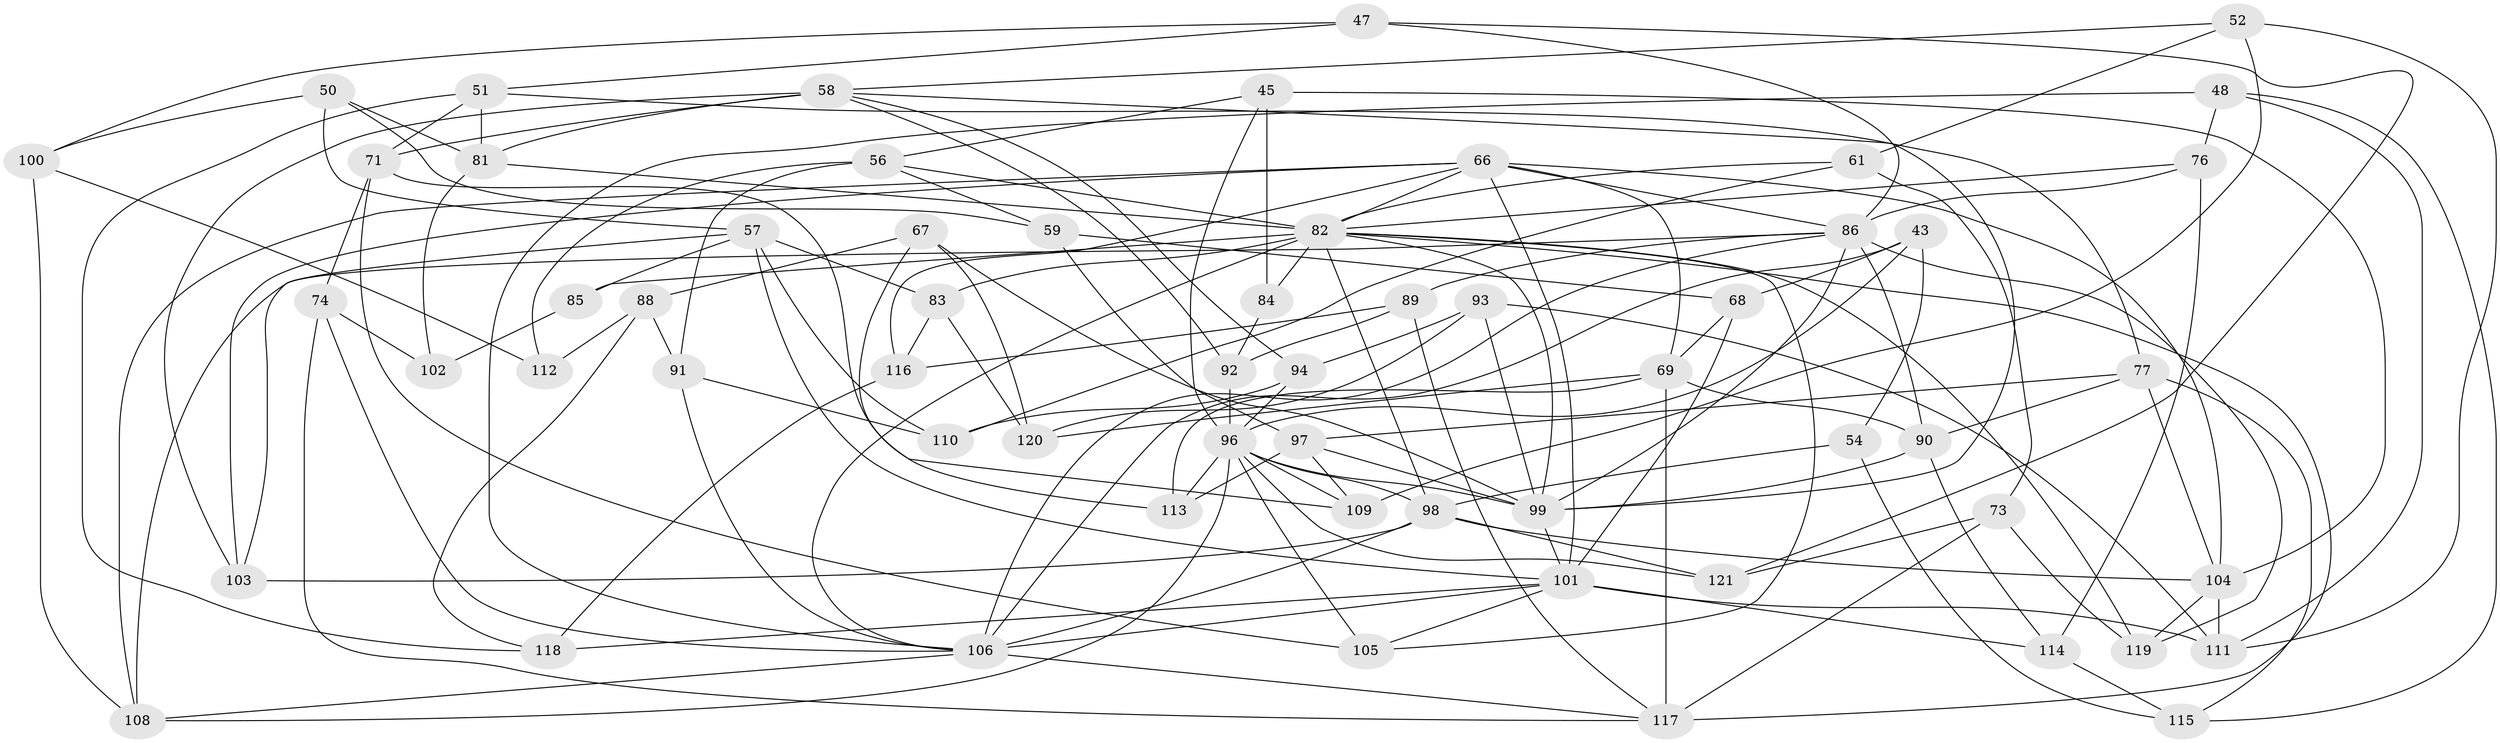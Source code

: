 // original degree distribution, {4: 1.0}
// Generated by graph-tools (version 1.1) at 2025/02/03/04/25 22:02:59]
// undirected, 60 vertices, 150 edges
graph export_dot {
graph [start="1"]
  node [color=gray90,style=filled];
  43 [super="+12"];
  45 [super="+35"];
  47;
  48;
  50;
  51 [super="+37"];
  52;
  54;
  56 [super="+19"];
  57 [super="+36"];
  58 [super="+5+29"];
  59;
  61;
  66 [super="+20+25+60"];
  67;
  68;
  69 [super="+64"];
  71 [super="+62"];
  73;
  74;
  76;
  77 [super="+55"];
  81 [super="+22"];
  82 [super="+80+11+16+63"];
  83;
  84;
  85 [super="+38"];
  86 [super="+75"];
  88;
  89;
  90 [super="+4+10"];
  91;
  92;
  93;
  94;
  96 [super="+3+23+9+34+72"];
  97 [super="+28"];
  98 [super="+41+44"];
  99 [super="+87"];
  100;
  101 [super="+26+49"];
  102;
  103;
  104 [super="+65"];
  105;
  106 [super="+17+40"];
  108 [super="+79"];
  109;
  110;
  111 [super="+46"];
  112;
  113 [super="+95+70"];
  114;
  115;
  116;
  117 [super="+27+53+107"];
  118;
  119 [super="+78"];
  120;
  121;
  43 -- 54 [weight=2];
  43 -- 68;
  43 -- 96;
  43 -- 106 [weight=2];
  45 -- 104 [weight=2];
  45 -- 84 [weight=2];
  45 -- 56;
  45 -- 96;
  47 -- 121;
  47 -- 100;
  47 -- 51;
  47 -- 86;
  48 -- 115;
  48 -- 76;
  48 -- 106;
  48 -- 111;
  50 -- 59;
  50 -- 100;
  50 -- 81;
  50 -- 57;
  51 -- 77;
  51 -- 81 [weight=2];
  51 -- 118;
  51 -- 71;
  52 -- 111;
  52 -- 109;
  52 -- 61;
  52 -- 58;
  54 -- 115;
  54 -- 98;
  56 -- 59;
  56 -- 112 [weight=2];
  56 -- 91;
  56 -- 82;
  57 -- 110;
  57 -- 85;
  57 -- 103;
  57 -- 83;
  57 -- 101;
  58 -- 94;
  58 -- 71 [weight=2];
  58 -- 99;
  58 -- 103;
  58 -- 81;
  58 -- 92;
  59 -- 68;
  59 -- 97;
  61 -- 110;
  61 -- 73;
  61 -- 82;
  66 -- 69;
  66 -- 116;
  66 -- 103;
  66 -- 108 [weight=3];
  66 -- 101 [weight=3];
  66 -- 104;
  66 -- 86;
  66 -- 82;
  67 -- 120;
  67 -- 88;
  67 -- 99;
  67 -- 113;
  68 -- 69;
  68 -- 101;
  69 -- 120;
  69 -- 90 [weight=2];
  69 -- 117 [weight=3];
  69 -- 113 [weight=2];
  71 -- 109;
  71 -- 105;
  71 -- 74;
  73 -- 121;
  73 -- 117;
  73 -- 119;
  74 -- 117;
  74 -- 102;
  74 -- 106;
  76 -- 114;
  76 -- 82;
  76 -- 86;
  77 -- 115;
  77 -- 90 [weight=2];
  77 -- 104;
  77 -- 97;
  81 -- 102;
  81 -- 82;
  82 -- 105;
  82 -- 85 [weight=3];
  82 -- 83;
  82 -- 106;
  82 -- 99;
  82 -- 117 [weight=3];
  82 -- 84;
  82 -- 119 [weight=2];
  82 -- 98 [weight=2];
  83 -- 120;
  83 -- 116;
  84 -- 92;
  85 -- 102 [weight=2];
  86 -- 119 [weight=2];
  86 -- 90;
  86 -- 108;
  86 -- 99;
  86 -- 106;
  86 -- 89;
  88 -- 112;
  88 -- 91;
  88 -- 118;
  89 -- 92;
  89 -- 116;
  89 -- 117;
  90 -- 99 [weight=2];
  90 -- 114;
  91 -- 110;
  91 -- 106;
  92 -- 96;
  93 -- 120;
  93 -- 111;
  93 -- 94;
  93 -- 99;
  94 -- 110;
  94 -- 96;
  96 -- 121;
  96 -- 105;
  96 -- 108 [weight=2];
  96 -- 99;
  96 -- 113 [weight=3];
  96 -- 109;
  96 -- 98;
  97 -- 109;
  97 -- 99;
  97 -- 113 [weight=2];
  98 -- 103;
  98 -- 121;
  98 -- 104;
  98 -- 106;
  99 -- 101;
  100 -- 112;
  100 -- 108;
  101 -- 105;
  101 -- 114;
  101 -- 118;
  101 -- 106 [weight=2];
  101 -- 111;
  104 -- 111 [weight=2];
  104 -- 119;
  106 -- 108;
  106 -- 117;
  114 -- 115;
  116 -- 118;
}
